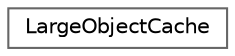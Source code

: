 digraph "类继承关系图"
{
 // LATEX_PDF_SIZE
  bgcolor="transparent";
  edge [fontname=Helvetica,fontsize=10,labelfontname=Helvetica,labelfontsize=10];
  node [fontname=Helvetica,fontsize=10,shape=box,height=0.2,width=0.4];
  rankdir="LR";
  Node0 [id="Node000000",label="LargeObjectCache",height=0.2,width=0.4,color="grey40", fillcolor="white", style="filled",URL="$class_large_object_cache.html",tooltip=" "];
}
